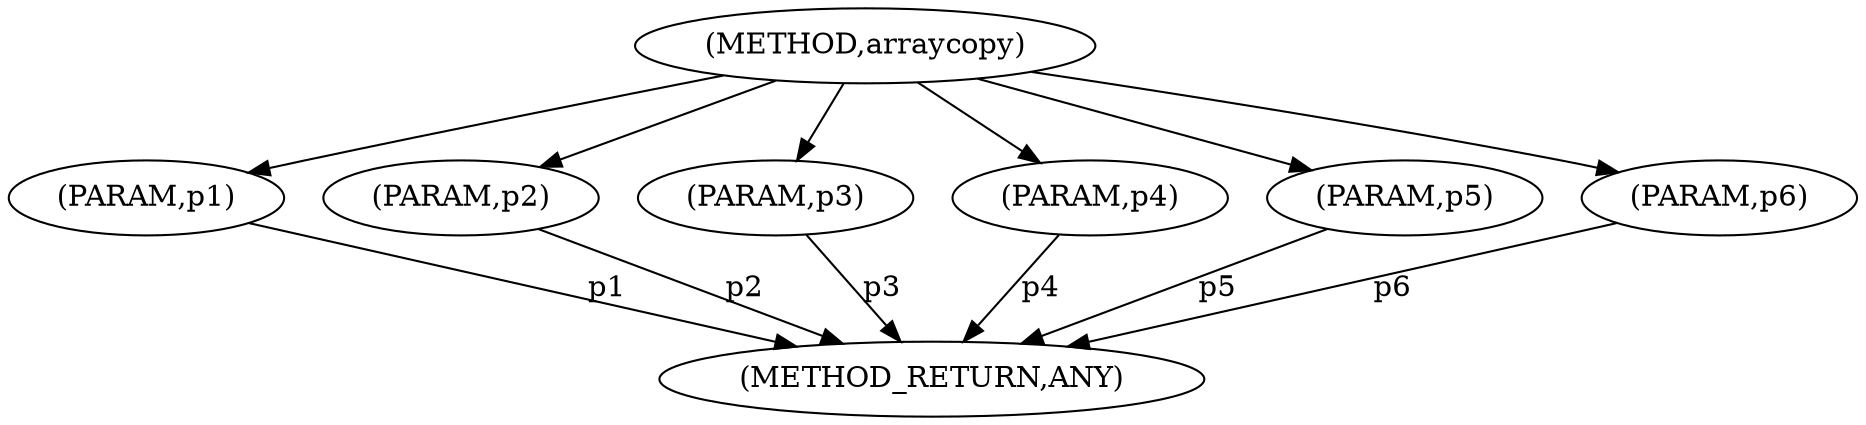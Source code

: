 digraph "arraycopy" {  
"6093" [label = <(METHOD,arraycopy)> ]
"6101" [label = <(METHOD_RETURN,ANY)> ]
"6094" [label = <(PARAM,p1)> ]
"6095" [label = <(PARAM,p2)> ]
"6096" [label = <(PARAM,p3)> ]
"6097" [label = <(PARAM,p4)> ]
"6098" [label = <(PARAM,p5)> ]
"6099" [label = <(PARAM,p6)> ]
  "6094" -> "6101"  [ label = "p1"] 
  "6095" -> "6101"  [ label = "p2"] 
  "6096" -> "6101"  [ label = "p3"] 
  "6097" -> "6101"  [ label = "p4"] 
  "6098" -> "6101"  [ label = "p5"] 
  "6099" -> "6101"  [ label = "p6"] 
  "6093" -> "6094" 
  "6093" -> "6095" 
  "6093" -> "6096" 
  "6093" -> "6097" 
  "6093" -> "6098" 
  "6093" -> "6099" 
}
